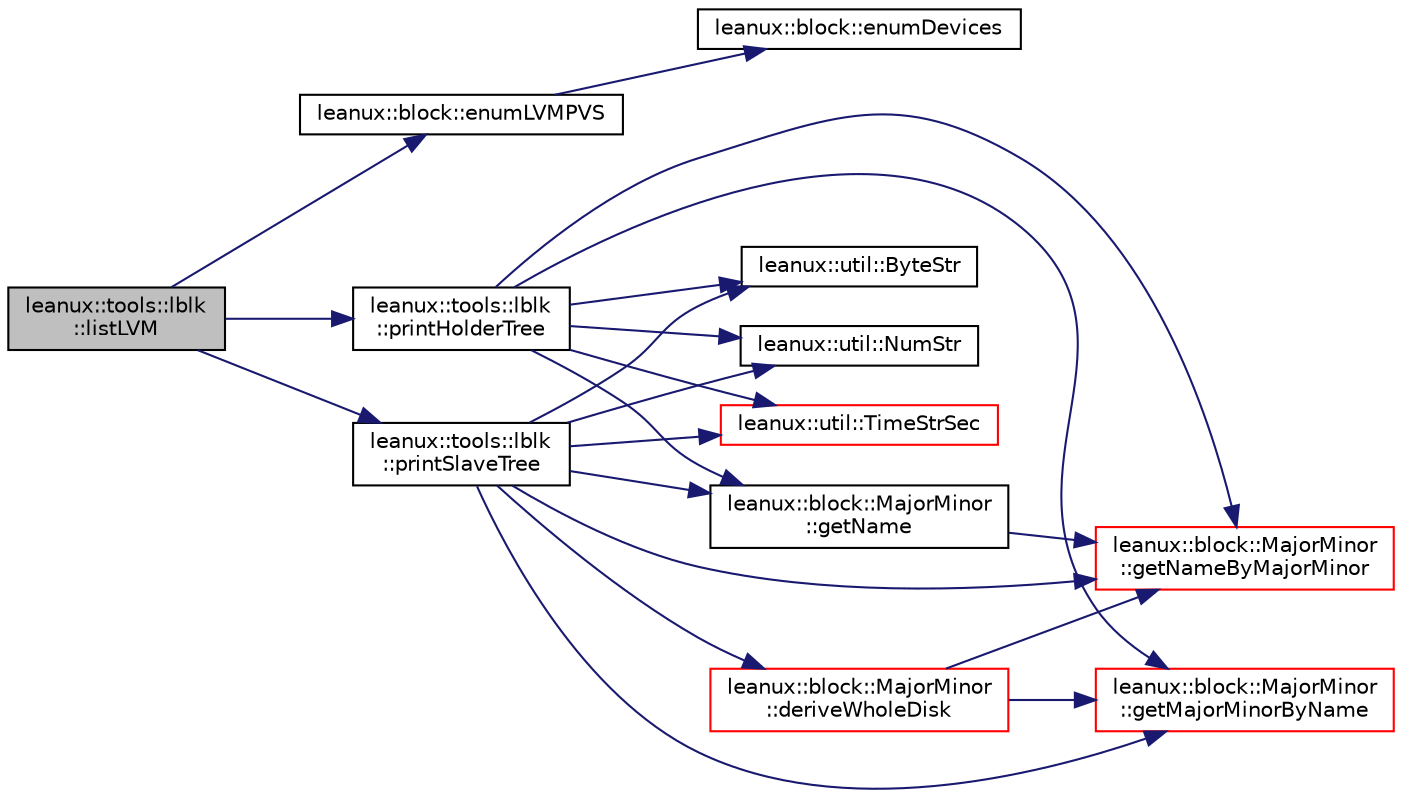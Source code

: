 digraph "leanux::tools::lblk::listLVM"
{
 // LATEX_PDF_SIZE
  bgcolor="transparent";
  edge [fontname="Helvetica",fontsize="10",labelfontname="Helvetica",labelfontsize="10"];
  node [fontname="Helvetica",fontsize="10",shape=record];
  rankdir="LR";
  Node1 [label="leanux::tools::lblk\l::listLVM",height=0.2,width=0.4,color="black", fillcolor="grey75", style="filled", fontcolor="black",tooltip="Table listing LVM devices."];
  Node1 -> Node2 [color="midnightblue",fontsize="10",style="solid",fontname="Helvetica"];
  Node2 [label="leanux::block::enumLVMPVS",height=0.2,width=0.4,color="black",URL="$namespaceleanux_1_1block.html#a3f0d238d9d613580fd7c45d72331275f",tooltip="get a list of LVM physical volumes"];
  Node2 -> Node3 [color="midnightblue",fontsize="10",style="solid",fontname="Helvetica"];
  Node3 [label="leanux::block::enumDevices",height=0.2,width=0.4,color="black",URL="$namespaceleanux_1_1block.html#a3864dabca95b6bfede27af2bbe4e2f60",tooltip="get a list of all block devices"];
  Node1 -> Node4 [color="midnightblue",fontsize="10",style="solid",fontname="Helvetica"];
  Node4 [label="leanux::tools::lblk\l::printHolderTree",height=0.2,width=0.4,color="black",URL="$namespaceleanux_1_1tools_1_1lblk.html#a0ce6fe01f37dc9d73d699030825432be",tooltip="Write the tree of holders above and including mm, append to tab, starting with level."];
  Node4 -> Node5 [color="midnightblue",fontsize="10",style="solid",fontname="Helvetica"];
  Node5 [label="leanux::util::ByteStr",height=0.2,width=0.4,color="black",URL="$namespaceleanux_1_1util.html#a979843e3d99f053101f902ec38985833",tooltip="convert a byte value to pretty print string."];
  Node4 -> Node6 [color="midnightblue",fontsize="10",style="solid",fontname="Helvetica"];
  Node6 [label="leanux::block::MajorMinor\l::getMajorMinorByName",height=0.2,width=0.4,color="red",URL="$classleanux_1_1block_1_1MajorMinor.html#a3f7315088bb27e09449e3c2542b65958",tooltip="Get the MajorMinor for the device name."];
  Node4 -> Node10 [color="midnightblue",fontsize="10",style="solid",fontname="Helvetica"];
  Node10 [label="leanux::block::MajorMinor\l::getName",height=0.2,width=0.4,color="black",URL="$classleanux_1_1block_1_1MajorMinor.html#a08c4dd48259318cfd77067e866e05e84",tooltip="get the device name for this MajorMinor."];
  Node10 -> Node11 [color="midnightblue",fontsize="10",style="solid",fontname="Helvetica"];
  Node11 [label="leanux::block::MajorMinor\l::getNameByMajorMinor",height=0.2,width=0.4,color="red",URL="$classleanux_1_1block_1_1MajorMinor.html#adc3f437e329318ee21bddbbebaeb740e",tooltip="Get the DeviceName for the MajorMinor."];
  Node4 -> Node11 [color="midnightblue",fontsize="10",style="solid",fontname="Helvetica"];
  Node4 -> Node12 [color="midnightblue",fontsize="10",style="solid",fontname="Helvetica"];
  Node12 [label="leanux::util::NumStr",height=0.2,width=0.4,color="black",URL="$namespaceleanux_1_1util.html#a0c9555d36d9264d1f0cd246c8ba6da28",tooltip="Convert a double (real number) to a pretty print string."];
  Node4 -> Node13 [color="midnightblue",fontsize="10",style="solid",fontname="Helvetica"];
  Node13 [label="leanux::util::TimeStrSec",height=0.2,width=0.4,color="red",URL="$namespaceleanux_1_1util.html#a377ec19addd5d3ca3ecee9a2591f6458",tooltip="convert a time duration in seconds to a pretty print string."];
  Node1 -> Node15 [color="midnightblue",fontsize="10",style="solid",fontname="Helvetica"];
  Node15 [label="leanux::tools::lblk\l::printSlaveTree",height=0.2,width=0.4,color="black",URL="$namespaceleanux_1_1tools_1_1lblk.html#a514a93d2172ba20b92f77ba1062d822c",tooltip="Write the tree of slaves beneath and including mm, append to tab, starting with level."];
  Node15 -> Node5 [color="midnightblue",fontsize="10",style="solid",fontname="Helvetica"];
  Node15 -> Node16 [color="midnightblue",fontsize="10",style="solid",fontname="Helvetica"];
  Node16 [label="leanux::block::MajorMinor\l::deriveWholeDisk",height=0.2,width=0.4,color="red",URL="$classleanux_1_1block_1_1MajorMinor.html#a5771b2baf04dd79e61c5bcd3f4ec532c",tooltip="Derive the MajorMinor of the whole disk holding a partition."];
  Node16 -> Node6 [color="midnightblue",fontsize="10",style="solid",fontname="Helvetica"];
  Node16 -> Node11 [color="midnightblue",fontsize="10",style="solid",fontname="Helvetica"];
  Node15 -> Node6 [color="midnightblue",fontsize="10",style="solid",fontname="Helvetica"];
  Node15 -> Node10 [color="midnightblue",fontsize="10",style="solid",fontname="Helvetica"];
  Node15 -> Node11 [color="midnightblue",fontsize="10",style="solid",fontname="Helvetica"];
  Node15 -> Node12 [color="midnightblue",fontsize="10",style="solid",fontname="Helvetica"];
  Node15 -> Node13 [color="midnightblue",fontsize="10",style="solid",fontname="Helvetica"];
}
